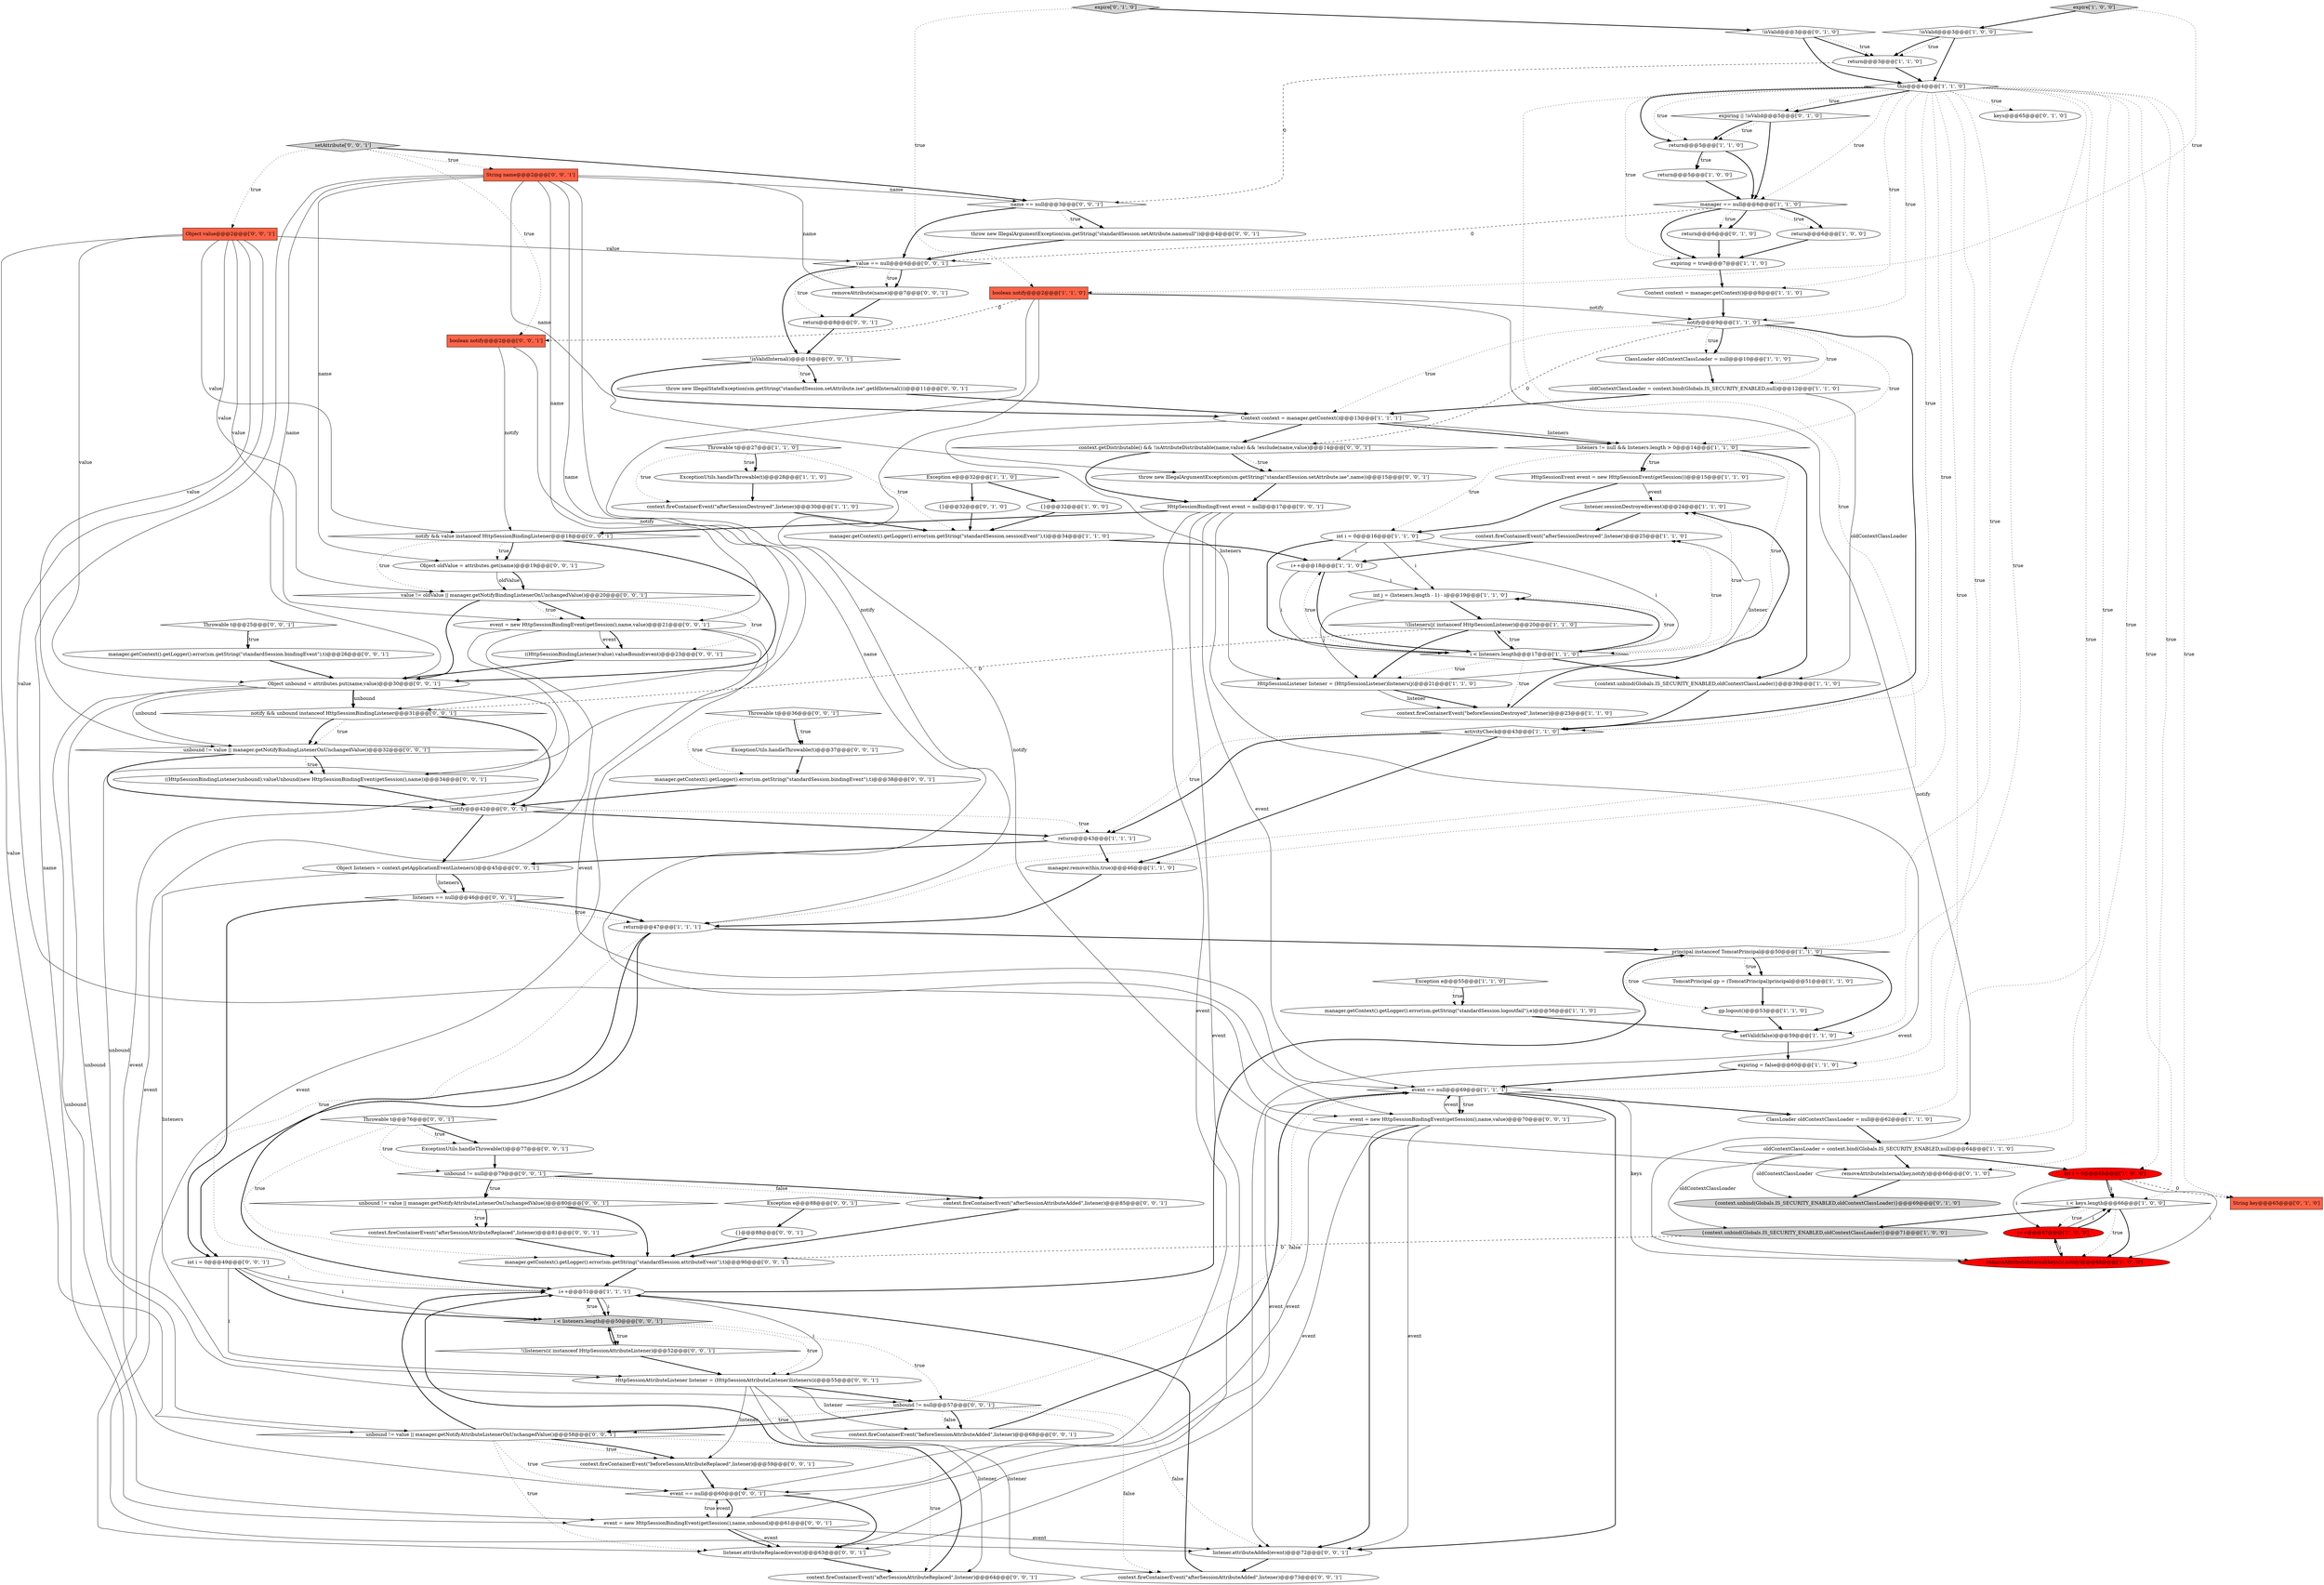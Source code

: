 digraph {
107 [style = filled, label = "throw new IllegalArgumentException(sm.getString(\"standardSession.setAttribute.namenull\"))@@@4@@@['0', '0', '1']", fillcolor = white, shape = ellipse image = "AAA0AAABBB3BBB"];
108 [style = filled, label = "context.fireContainerEvent(\"afterSessionAttributeReplaced\",listener)@@@81@@@['0', '0', '1']", fillcolor = white, shape = ellipse image = "AAA0AAABBB3BBB"];
56 [style = filled, label = "removeAttributeInternal(key,notify)@@@66@@@['0', '1', '0']", fillcolor = white, shape = ellipse image = "AAA0AAABBB2BBB"];
59 [style = filled, label = "return@@@6@@@['0', '1', '0']", fillcolor = white, shape = ellipse image = "AAA0AAABBB2BBB"];
96 [style = filled, label = "listeners == null@@@46@@@['0', '0', '1']", fillcolor = white, shape = diamond image = "AAA0AAABBB3BBB"];
75 [style = filled, label = "unbound != value || manager.getNotifyBindingListenerOnUnchangedValue()@@@32@@@['0', '0', '1']", fillcolor = white, shape = diamond image = "AAA0AAABBB3BBB"];
11 [style = filled, label = "expiring = true@@@7@@@['1', '1', '0']", fillcolor = white, shape = ellipse image = "AAA0AAABBB1BBB"];
87 [style = filled, label = "return@@@8@@@['0', '0', '1']", fillcolor = white, shape = ellipse image = "AAA0AAABBB3BBB"];
77 [style = filled, label = "((HttpSessionBindingListener)unbound).valueUnbound(new HttpSessionBindingEvent(getSession(),name))@@@34@@@['0', '0', '1']", fillcolor = white, shape = ellipse image = "AAA0AAABBB3BBB"];
113 [style = filled, label = "ExceptionUtils.handleThrowable(t)@@@77@@@['0', '0', '1']", fillcolor = white, shape = ellipse image = "AAA0AAABBB3BBB"];
114 [style = filled, label = "manager.getContext().getLogger().error(sm.getString(\"standardSession.bindingEvent\"),t)@@@26@@@['0', '0', '1']", fillcolor = white, shape = ellipse image = "AAA0AAABBB3BBB"];
10 [style = filled, label = "i < keys.length@@@66@@@['1', '0', '0']", fillcolor = white, shape = diamond image = "AAA0AAABBB1BBB"];
64 [style = filled, label = "context.fireContainerEvent(\"afterSessionAttributeAdded\",listener)@@@85@@@['0', '0', '1']", fillcolor = white, shape = ellipse image = "AAA0AAABBB3BBB"];
52 [style = filled, label = "expire['1', '0', '0']", fillcolor = lightgray, shape = diamond image = "AAA0AAABBB1BBB"];
100 [style = filled, label = "Object listeners = context.getApplicationEventListeners()@@@45@@@['0', '0', '1']", fillcolor = white, shape = ellipse image = "AAA0AAABBB3BBB"];
1 [style = filled, label = "i++@@@67@@@['1', '0', '0']", fillcolor = red, shape = ellipse image = "AAA1AAABBB1BBB"];
39 [style = filled, label = "this@@@4@@@['1', '1', '0']", fillcolor = white, shape = diamond image = "AAA0AAABBB1BBB"];
67 [style = filled, label = "unbound != value || manager.getNotifyAttributeListenerOnUnchangedValue()@@@58@@@['0', '0', '1']", fillcolor = white, shape = diamond image = "AAA0AAABBB3BBB"];
60 [style = filled, label = "String key@@@65@@@['0', '1', '0']", fillcolor = tomato, shape = box image = "AAA1AAABBB2BBB"];
31 [style = filled, label = "return@@@5@@@['1', '1', '0']", fillcolor = white, shape = ellipse image = "AAA0AAABBB1BBB"];
12 [style = filled, label = "principal instanceof TomcatPrincipal@@@50@@@['1', '1', '0']", fillcolor = white, shape = diamond image = "AAA0AAABBB1BBB"];
103 [style = filled, label = "boolean notify@@@2@@@['0', '0', '1']", fillcolor = tomato, shape = box image = "AAA0AAABBB3BBB"];
16 [style = filled, label = "manager.remove(this,true)@@@46@@@['1', '1', '0']", fillcolor = white, shape = ellipse image = "AAA0AAABBB1BBB"];
53 [style = filled, label = "{}@@@32@@@['0', '1', '0']", fillcolor = white, shape = ellipse image = "AAA0AAABBB2BBB"];
105 [style = filled, label = "Throwable t@@@36@@@['0', '0', '1']", fillcolor = white, shape = diamond image = "AAA0AAABBB3BBB"];
44 [style = filled, label = "context.fireContainerEvent(\"afterSessionDestroyed\",listener)@@@30@@@['1', '1', '0']", fillcolor = white, shape = ellipse image = "AAA0AAABBB1BBB"];
57 [style = filled, label = "expire['0', '1', '0']", fillcolor = lightgray, shape = diamond image = "AAA0AAABBB2BBB"];
46 [style = filled, label = "i++@@@18@@@['1', '1', '0']", fillcolor = white, shape = ellipse image = "AAA0AAABBB1BBB"];
23 [style = filled, label = "ClassLoader oldContextClassLoader = null@@@10@@@['1', '1', '0']", fillcolor = white, shape = ellipse image = "AAA0AAABBB1BBB"];
24 [style = filled, label = "Throwable t@@@27@@@['1', '1', '0']", fillcolor = white, shape = diamond image = "AAA0AAABBB1BBB"];
14 [style = filled, label = "setValid(false)@@@59@@@['1', '1', '0']", fillcolor = white, shape = ellipse image = "AAA0AAABBB1BBB"];
50 [style = filled, label = "ClassLoader oldContextClassLoader = null@@@62@@@['1', '1', '0']", fillcolor = white, shape = ellipse image = "AAA0AAABBB1BBB"];
112 [style = filled, label = "!isValidInternal()@@@10@@@['0', '0', '1']", fillcolor = white, shape = diamond image = "AAA0AAABBB3BBB"];
90 [style = filled, label = "Exception e@@@88@@@['0', '0', '1']", fillcolor = white, shape = diamond image = "AAA0AAABBB3BBB"];
104 [style = filled, label = "throw new IllegalArgumentException(sm.getString(\"standardSession.setAttribute.iae\",name))@@@15@@@['0', '0', '1']", fillcolor = white, shape = ellipse image = "AAA0AAABBB3BBB"];
3 [style = filled, label = "i++@@@51@@@['1', '1', '1']", fillcolor = white, shape = ellipse image = "AAA0AAABBB1BBB"];
63 [style = filled, label = "i < listeners.length@@@50@@@['0', '0', '1']", fillcolor = lightgray, shape = diamond image = "AAA0AAABBB3BBB"];
65 [style = filled, label = "event == null@@@60@@@['0', '0', '1']", fillcolor = white, shape = diamond image = "AAA0AAABBB3BBB"];
61 [style = filled, label = "{context.unbind(Globals.IS_SECURITY_ENABLED,oldContextClassLoader)}@@@69@@@['0', '1', '0']", fillcolor = lightgray, shape = ellipse image = "AAA0AAABBB2BBB"];
91 [style = filled, label = "value == null@@@6@@@['0', '0', '1']", fillcolor = white, shape = diamond image = "AAA0AAABBB3BBB"];
19 [style = filled, label = "activityCheck@@@43@@@['1', '1', '0']", fillcolor = white, shape = diamond image = "AAA0AAABBB1BBB"];
25 [style = filled, label = "int i = 0@@@65@@@['1', '0', '0']", fillcolor = red, shape = ellipse image = "AAA1AAABBB1BBB"];
84 [style = filled, label = "{}@@@88@@@['0', '0', '1']", fillcolor = white, shape = ellipse image = "AAA0AAABBB3BBB"];
42 [style = filled, label = "oldContextClassLoader = context.bind(Globals.IS_SECURITY_ENABLED,null)@@@64@@@['1', '1', '0']", fillcolor = white, shape = ellipse image = "AAA0AAABBB1BBB"];
33 [style = filled, label = "return@@@43@@@['1', '1', '1']", fillcolor = white, shape = ellipse image = "AAA0AAABBB1BBB"];
47 [style = filled, label = "manager.getContext().getLogger().error(sm.getString(\"standardSession.logoutfail\"),e)@@@56@@@['1', '1', '0']", fillcolor = white, shape = ellipse image = "AAA0AAABBB1BBB"];
40 [style = filled, label = "{context.unbind(Globals.IS_SECURITY_ENABLED,oldContextClassLoader)}@@@39@@@['1', '1', '0']", fillcolor = white, shape = ellipse image = "AAA0AAABBB1BBB"];
48 [style = filled, label = "listener.sessionDestroyed(event)@@@24@@@['1', '1', '0']", fillcolor = white, shape = ellipse image = "AAA0AAABBB1BBB"];
38 [style = filled, label = "return@@@3@@@['1', '1', '0']", fillcolor = white, shape = ellipse image = "AAA0AAABBB1BBB"];
89 [style = filled, label = "value != oldValue || manager.getNotifyBindingListenerOnUnchangedValue()@@@20@@@['0', '0', '1']", fillcolor = white, shape = diamond image = "AAA0AAABBB3BBB"];
101 [style = filled, label = "unbound != null@@@79@@@['0', '0', '1']", fillcolor = white, shape = diamond image = "AAA0AAABBB3BBB"];
111 [style = filled, label = "setAttribute['0', '0', '1']", fillcolor = lightgray, shape = diamond image = "AAA0AAABBB3BBB"];
69 [style = filled, label = "!notify@@@42@@@['0', '0', '1']", fillcolor = white, shape = diamond image = "AAA0AAABBB3BBB"];
58 [style = filled, label = "keys@@@65@@@['0', '1', '0']", fillcolor = white, shape = ellipse image = "AAA0AAABBB2BBB"];
76 [style = filled, label = "unbound != value || manager.getNotifyAttributeListenerOnUnchangedValue()@@@80@@@['0', '0', '1']", fillcolor = white, shape = diamond image = "AAA0AAABBB3BBB"];
21 [style = filled, label = "boolean notify@@@2@@@['1', '1', '0']", fillcolor = tomato, shape = box image = "AAA0AAABBB1BBB"];
41 [style = filled, label = "expiring = false@@@60@@@['1', '1', '0']", fillcolor = white, shape = ellipse image = "AAA0AAABBB1BBB"];
35 [style = filled, label = "removeAttributeInternal(keys(i(,notify)@@@68@@@['1', '0', '0']", fillcolor = red, shape = ellipse image = "AAA1AAABBB1BBB"];
20 [style = filled, label = "return@@@47@@@['1', '1', '1']", fillcolor = white, shape = ellipse image = "AAA0AAABBB1BBB"];
13 [style = filled, label = "return@@@5@@@['1', '0', '0']", fillcolor = white, shape = ellipse image = "AAA0AAABBB1BBB"];
74 [style = filled, label = "manager.getContext().getLogger().error(sm.getString(\"standardSession.attributeEvent\"),t)@@@90@@@['0', '0', '1']", fillcolor = white, shape = ellipse image = "AAA0AAABBB3BBB"];
54 [style = filled, label = "expiring || !isValid@@@5@@@['0', '1', '0']", fillcolor = white, shape = diamond image = "AAA0AAABBB2BBB"];
17 [style = filled, label = "Context context = manager.getContext()@@@8@@@['1', '1', '0']", fillcolor = white, shape = ellipse image = "AAA0AAABBB1BBB"];
88 [style = filled, label = "context.fireContainerEvent(\"afterSessionAttributeReplaced\",listener)@@@64@@@['0', '0', '1']", fillcolor = white, shape = ellipse image = "AAA0AAABBB3BBB"];
116 [style = filled, label = "event = new HttpSessionBindingEvent(getSession(),name,value)@@@21@@@['0', '0', '1']", fillcolor = white, shape = ellipse image = "AAA0AAABBB3BBB"];
55 [style = filled, label = "!isValid@@@3@@@['0', '1', '0']", fillcolor = white, shape = diamond image = "AAA0AAABBB2BBB"];
71 [style = filled, label = "notify && value instanceof HttpSessionBindingListener@@@18@@@['0', '0', '1']", fillcolor = white, shape = diamond image = "AAA0AAABBB3BBB"];
2 [style = filled, label = "HttpSessionEvent event = new HttpSessionEvent(getSession())@@@15@@@['1', '1', '0']", fillcolor = white, shape = ellipse image = "AAA0AAABBB1BBB"];
51 [style = filled, label = "int j = (listeners.length - 1) - i@@@19@@@['1', '1', '0']", fillcolor = white, shape = ellipse image = "AAA0AAABBB1BBB"];
37 [style = filled, label = "Exception e@@@32@@@['1', '1', '0']", fillcolor = white, shape = diamond image = "AAA0AAABBB1BBB"];
4 [style = filled, label = "gp.logout()@@@53@@@['1', '1', '0']", fillcolor = white, shape = ellipse image = "AAA0AAABBB1BBB"];
66 [style = filled, label = "((HttpSessionBindingListener)value).valueBound(event)@@@23@@@['0', '0', '1']", fillcolor = white, shape = ellipse image = "AAA0AAABBB3BBB"];
79 [style = filled, label = "context.fireContainerEvent(\"afterSessionAttributeAdded\",listener)@@@73@@@['0', '0', '1']", fillcolor = white, shape = ellipse image = "AAA0AAABBB3BBB"];
30 [style = filled, label = "int i = 0@@@16@@@['1', '1', '0']", fillcolor = white, shape = ellipse image = "AAA0AAABBB1BBB"];
62 [style = filled, label = "removeAttribute(name)@@@7@@@['0', '0', '1']", fillcolor = white, shape = ellipse image = "AAA0AAABBB3BBB"];
8 [style = filled, label = "return@@@6@@@['1', '0', '0']", fillcolor = white, shape = ellipse image = "AAA0AAABBB1BBB"];
80 [style = filled, label = "Throwable t@@@76@@@['0', '0', '1']", fillcolor = white, shape = diamond image = "AAA0AAABBB3BBB"];
15 [style = filled, label = "{context.unbind(Globals.IS_SECURITY_ENABLED,oldContextClassLoader)}@@@71@@@['1', '0', '0']", fillcolor = lightgray, shape = ellipse image = "AAA0AAABBB1BBB"];
26 [style = filled, label = "event == null@@@69@@@['1', '1', '1']", fillcolor = white, shape = diamond image = "AAA0AAABBB1BBB"];
83 [style = filled, label = "throw new IllegalStateException(sm.getString(\"standardSession.setAttribute.ise\",getIdInternal()))@@@11@@@['0', '0', '1']", fillcolor = white, shape = ellipse image = "AAA0AAABBB3BBB"];
106 [style = filled, label = "unbound != null@@@57@@@['0', '0', '1']", fillcolor = white, shape = diamond image = "AAA0AAABBB3BBB"];
70 [style = filled, label = "event = new HttpSessionBindingEvent(getSession(),name,value)@@@70@@@['0', '0', '1']", fillcolor = white, shape = ellipse image = "AAA0AAABBB3BBB"];
94 [style = filled, label = "manager.getContext().getLogger().error(sm.getString(\"standardSession.bindingEvent\"),t)@@@38@@@['0', '0', '1']", fillcolor = white, shape = ellipse image = "AAA0AAABBB3BBB"];
78 [style = filled, label = "!(listeners(i( instanceof HttpSessionAttributeListener)@@@52@@@['0', '0', '1']", fillcolor = white, shape = diamond image = "AAA0AAABBB3BBB"];
99 [style = filled, label = "context.fireContainerEvent(\"beforeSessionAttributeAdded\",listener)@@@68@@@['0', '0', '1']", fillcolor = white, shape = ellipse image = "AAA0AAABBB3BBB"];
72 [style = filled, label = "listener.attributeAdded(event)@@@72@@@['0', '0', '1']", fillcolor = white, shape = ellipse image = "AAA0AAABBB3BBB"];
9 [style = filled, label = "context.fireContainerEvent(\"afterSessionDestroyed\",listener)@@@25@@@['1', '1', '0']", fillcolor = white, shape = ellipse image = "AAA0AAABBB1BBB"];
49 [style = filled, label = "!(listeners(j( instanceof HttpSessionListener)@@@20@@@['1', '1', '0']", fillcolor = white, shape = diamond image = "AAA0AAABBB1BBB"];
73 [style = filled, label = "listener.attributeReplaced(event)@@@63@@@['0', '0', '1']", fillcolor = white, shape = ellipse image = "AAA0AAABBB3BBB"];
81 [style = filled, label = "String name@@@2@@@['0', '0', '1']", fillcolor = tomato, shape = box image = "AAA0AAABBB3BBB"];
86 [style = filled, label = "HttpSessionAttributeListener listener = (HttpSessionAttributeListener)listeners(i(@@@55@@@['0', '0', '1']", fillcolor = white, shape = ellipse image = "AAA0AAABBB3BBB"];
32 [style = filled, label = "{}@@@32@@@['1', '0', '0']", fillcolor = white, shape = ellipse image = "AAA0AAABBB1BBB"];
34 [style = filled, label = "listeners != null && listeners.length > 0@@@14@@@['1', '1', '0']", fillcolor = white, shape = diamond image = "AAA0AAABBB1BBB"];
6 [style = filled, label = "Context context = manager.getContext()@@@13@@@['1', '1', '1']", fillcolor = white, shape = ellipse image = "AAA0AAABBB1BBB"];
97 [style = filled, label = "notify && unbound instanceof HttpSessionBindingListener@@@31@@@['0', '0', '1']", fillcolor = white, shape = diamond image = "AAA0AAABBB3BBB"];
36 [style = filled, label = "manager == null@@@6@@@['1', '1', '0']", fillcolor = white, shape = diamond image = "AAA0AAABBB1BBB"];
92 [style = filled, label = "Throwable t@@@25@@@['0', '0', '1']", fillcolor = white, shape = diamond image = "AAA0AAABBB3BBB"];
43 [style = filled, label = "HttpSessionListener listener = (HttpSessionListener)listeners(j(@@@21@@@['1', '1', '0']", fillcolor = white, shape = ellipse image = "AAA0AAABBB1BBB"];
5 [style = filled, label = "notify@@@9@@@['1', '1', '0']", fillcolor = white, shape = diamond image = "AAA0AAABBB1BBB"];
22 [style = filled, label = "manager.getContext().getLogger().error(sm.getString(\"standardSession.sessionEvent\"),t)@@@34@@@['1', '1', '0']", fillcolor = white, shape = ellipse image = "AAA0AAABBB1BBB"];
29 [style = filled, label = "i < listeners.length@@@17@@@['1', '1', '0']", fillcolor = white, shape = diamond image = "AAA0AAABBB1BBB"];
18 [style = filled, label = "context.fireContainerEvent(\"beforeSessionDestroyed\",listener)@@@23@@@['1', '1', '0']", fillcolor = white, shape = ellipse image = "AAA0AAABBB1BBB"];
28 [style = filled, label = "!isValid@@@3@@@['1', '0', '0']", fillcolor = white, shape = diamond image = "AAA0AAABBB1BBB"];
45 [style = filled, label = "Exception e@@@55@@@['1', '1', '0']", fillcolor = white, shape = diamond image = "AAA0AAABBB1BBB"];
0 [style = filled, label = "ExceptionUtils.handleThrowable(t)@@@28@@@['1', '1', '0']", fillcolor = white, shape = ellipse image = "AAA0AAABBB1BBB"];
109 [style = filled, label = "event = new HttpSessionBindingEvent(getSession(),name,unbound)@@@61@@@['0', '0', '1']", fillcolor = white, shape = ellipse image = "AAA0AAABBB3BBB"];
102 [style = filled, label = "Object value@@@2@@@['0', '0', '1']", fillcolor = tomato, shape = box image = "AAA0AAABBB3BBB"];
82 [style = filled, label = "Object oldValue = attributes.get(name)@@@19@@@['0', '0', '1']", fillcolor = white, shape = ellipse image = "AAA0AAABBB3BBB"];
98 [style = filled, label = "context.getDistributable() && !isAttributeDistributable(name,value) && !exclude(name,value)@@@14@@@['0', '0', '1']", fillcolor = white, shape = diamond image = "AAA0AAABBB3BBB"];
68 [style = filled, label = "name == null@@@3@@@['0', '0', '1']", fillcolor = white, shape = diamond image = "AAA0AAABBB3BBB"];
115 [style = filled, label = "ExceptionUtils.handleThrowable(t)@@@37@@@['0', '0', '1']", fillcolor = white, shape = ellipse image = "AAA0AAABBB3BBB"];
85 [style = filled, label = "HttpSessionBindingEvent event = null@@@17@@@['0', '0', '1']", fillcolor = white, shape = ellipse image = "AAA0AAABBB3BBB"];
110 [style = filled, label = "context.fireContainerEvent(\"beforeSessionAttributeReplaced\",listener)@@@59@@@['0', '0', '1']", fillcolor = white, shape = ellipse image = "AAA0AAABBB3BBB"];
7 [style = filled, label = "TomcatPrincipal gp = (TomcatPrincipal)principal@@@51@@@['1', '1', '0']", fillcolor = white, shape = ellipse image = "AAA0AAABBB1BBB"];
27 [style = filled, label = "oldContextClassLoader = context.bind(Globals.IS_SECURITY_ENABLED,null)@@@12@@@['1', '1', '0']", fillcolor = white, shape = ellipse image = "AAA0AAABBB1BBB"];
93 [style = filled, label = "Object unbound = attributes.put(name,value)@@@30@@@['0', '0', '1']", fillcolor = white, shape = ellipse image = "AAA0AAABBB3BBB"];
95 [style = filled, label = "int i = 0@@@49@@@['0', '0', '1']", fillcolor = white, shape = ellipse image = "AAA0AAABBB3BBB"];
116->73 [style = solid, label="event"];
36->8 [style = dotted, label="true"];
63->3 [style = dotted, label="true"];
29->43 [style = dotted, label="true"];
29->9 [style = dotted, label="true"];
39->36 [style = dotted, label="true"];
32->22 [style = bold, label=""];
36->59 [style = bold, label=""];
109->26 [style = solid, label="event"];
89->116 [style = bold, label=""];
87->112 [style = bold, label=""];
111->103 [style = dotted, label="true"];
91->112 [style = bold, label=""];
20->95 [style = bold, label=""];
29->48 [style = dotted, label="true"];
93->67 [style = solid, label="unbound"];
39->11 [style = dotted, label="true"];
5->23 [style = dotted, label="true"];
29->49 [style = dotted, label="true"];
101->64 [style = dotted, label="false"];
28->38 [style = bold, label=""];
34->29 [style = dotted, label="true"];
68->91 [style = bold, label=""];
10->35 [style = bold, label=""];
107->91 [style = bold, label=""];
38->68 [style = dashed, label="0"];
49->97 [style = dashed, label="0"];
34->2 [style = dotted, label="true"];
106->79 [style = dotted, label="false"];
39->54 [style = bold, label=""];
109->73 [style = bold, label=""];
102->67 [style = solid, label="value"];
43->18 [style = bold, label=""];
39->42 [style = dotted, label="true"];
96->20 [style = bold, label=""];
38->39 [style = bold, label=""];
111->81 [style = dotted, label="true"];
89->93 [style = bold, label=""];
36->11 [style = bold, label=""];
30->29 [style = bold, label=""];
12->7 [style = bold, label=""];
81->93 [style = solid, label="name"];
108->74 [style = bold, label=""];
110->65 [style = bold, label=""];
52->28 [style = bold, label=""];
88->3 [style = bold, label=""];
54->31 [style = dotted, label="true"];
37->53 [style = bold, label=""];
2->48 [style = solid, label="event"];
90->84 [style = bold, label=""];
106->67 [style = dotted, label="true"];
85->71 [style = bold, label=""];
83->6 [style = bold, label=""];
34->2 [style = bold, label=""];
105->94 [style = dotted, label="true"];
39->31 [style = bold, label=""];
102->75 [style = solid, label="value"];
30->51 [style = solid, label="i"];
13->36 [style = bold, label=""];
37->32 [style = bold, label=""];
116->26 [style = solid, label="event"];
39->5 [style = dotted, label="true"];
25->10 [style = bold, label=""];
114->93 [style = bold, label=""];
75->77 [style = bold, label=""];
10->1 [style = dotted, label="true"];
96->20 [style = dotted, label="true"];
67->3 [style = bold, label=""];
81->116 [style = solid, label="name"];
8->11 [style = bold, label=""];
42->61 [style = solid, label="oldContextClassLoader"];
85->72 [style = solid, label="event"];
29->51 [style = bold, label=""];
51->43 [style = solid, label="j"];
102->93 [style = solid, label="value"];
102->116 [style = solid, label="value"];
80->113 [style = bold, label=""];
86->99 [style = solid, label="listener"];
17->5 [style = bold, label=""];
29->18 [style = dotted, label="true"];
33->16 [style = bold, label=""];
22->46 [style = bold, label=""];
93->109 [style = solid, label="unbound"];
81->77 [style = solid, label="name"];
46->29 [style = solid, label="i"];
71->89 [style = dotted, label="true"];
85->26 [style = solid, label="event"];
39->25 [style = dotted, label="true"];
5->23 [style = bold, label=""];
52->21 [style = dotted, label="true"];
25->1 [style = solid, label="i"];
25->35 [style = solid, label="i"];
82->89 [style = solid, label="oldValue"];
95->63 [style = solid, label="i"];
24->0 [style = bold, label=""];
57->55 [style = bold, label=""];
63->78 [style = bold, label=""];
39->26 [style = dotted, label="true"];
86->110 [style = solid, label="listener"];
63->86 [style = dotted, label="true"];
6->98 [style = bold, label=""];
105->115 [style = bold, label=""];
99->26 [style = bold, label=""];
5->6 [style = dotted, label="true"];
19->33 [style = dotted, label="true"];
64->74 [style = bold, label=""];
98->104 [style = dotted, label="true"];
111->102 [style = dotted, label="true"];
55->38 [style = bold, label=""];
20->3 [style = bold, label=""];
75->69 [style = bold, label=""];
3->63 [style = bold, label=""];
26->70 [style = bold, label=""];
78->86 [style = bold, label=""];
70->26 [style = solid, label="event"];
59->11 [style = bold, label=""];
106->99 [style = bold, label=""];
85->73 [style = solid, label="event"];
109->73 [style = solid, label="event"];
5->34 [style = dotted, label="true"];
65->109 [style = bold, label=""];
71->93 [style = bold, label=""];
42->56 [style = bold, label=""];
24->22 [style = dotted, label="true"];
101->64 [style = bold, label=""];
33->100 [style = bold, label=""];
109->65 [style = solid, label="event"];
24->0 [style = dotted, label="true"];
74->3 [style = bold, label=""];
1->10 [style = solid, label="i"];
12->14 [style = bold, label=""];
68->107 [style = bold, label=""];
20->3 [style = dotted, label="true"];
11->17 [style = bold, label=""];
29->40 [style = bold, label=""];
39->10 [style = dotted, label="true"];
81->70 [style = solid, label="name"];
12->4 [style = dotted, label="true"];
28->38 [style = dotted, label="true"];
0->44 [style = bold, label=""];
44->22 [style = bold, label=""];
109->72 [style = solid, label="event"];
6->43 [style = solid, label="listeners"];
12->7 [style = dotted, label="true"];
39->20 [style = dotted, label="true"];
16->20 [style = bold, label=""];
97->75 [style = dotted, label="true"];
39->58 [style = dotted, label="true"];
98->85 [style = bold, label=""];
69->100 [style = bold, label=""];
94->69 [style = bold, label=""];
82->89 [style = bold, label=""];
65->73 [style = bold, label=""];
67->65 [style = dotted, label="true"];
39->31 [style = dotted, label="true"];
19->33 [style = bold, label=""];
26->35 [style = solid, label="keys"];
89->116 [style = dotted, label="true"];
4->14 [style = bold, label=""];
57->21 [style = dotted, label="true"];
5->98 [style = dashed, label="0"];
6->34 [style = bold, label=""];
34->40 [style = bold, label=""];
39->50 [style = dotted, label="true"];
101->76 [style = dotted, label="true"];
25->60 [style = dashed, label="0"];
100->96 [style = solid, label="listeners"];
85->65 [style = solid, label="event"];
28->39 [style = bold, label=""];
31->13 [style = bold, label=""];
42->25 [style = bold, label=""];
79->3 [style = bold, label=""];
70->73 [style = solid, label="event"];
21->35 [style = solid, label="notify"];
24->44 [style = dotted, label="true"];
9->46 [style = bold, label=""];
77->69 [style = bold, label=""];
40->19 [style = bold, label=""];
103->97 [style = solid, label="notify"];
31->36 [style = bold, label=""];
66->93 [style = bold, label=""];
70->65 [style = solid, label="event"];
93->97 [style = bold, label=""];
106->67 [style = bold, label=""];
81->68 [style = solid, label="name"];
7->4 [style = bold, label=""];
3->12 [style = bold, label=""];
112->83 [style = bold, label=""];
92->114 [style = bold, label=""];
55->39 [style = bold, label=""];
86->106 [style = bold, label=""];
84->74 [style = bold, label=""];
1->35 [style = solid, label="i"];
106->99 [style = dotted, label="false"];
10->35 [style = dotted, label="true"];
67->110 [style = dotted, label="true"];
93->97 [style = solid, label="unbound"];
39->14 [style = dotted, label="true"];
6->34 [style = solid, label="listeners"];
95->86 [style = solid, label="i"];
67->73 [style = dotted, label="true"];
70->72 [style = solid, label="event"];
46->29 [style = bold, label=""];
91->87 [style = dotted, label="true"];
5->19 [style = bold, label=""];
19->16 [style = bold, label=""];
103->71 [style = solid, label="notify"];
26->72 [style = bold, label=""];
76->74 [style = bold, label=""];
95->3 [style = solid, label="i"];
39->17 [style = dotted, label="true"];
63->78 [style = dotted, label="true"];
18->48 [style = bold, label=""];
35->1 [style = bold, label=""];
50->42 [style = bold, label=""];
102->91 [style = solid, label="value"];
54->36 [style = bold, label=""];
101->76 [style = bold, label=""];
111->68 [style = bold, label=""];
76->108 [style = bold, label=""];
93->106 [style = solid, label="unbound"];
116->65 [style = solid, label="event"];
116->72 [style = solid, label="event"];
5->27 [style = dotted, label="true"];
100->86 [style = solid, label="listeners"];
80->113 [style = dotted, label="true"];
36->8 [style = bold, label=""];
25->10 [style = solid, label="i"];
31->13 [style = dotted, label="true"];
70->72 [style = bold, label=""];
42->15 [style = solid, label="oldContextClassLoader"];
98->104 [style = bold, label=""];
105->115 [style = dotted, label="true"];
3->86 [style = solid, label="i"];
39->12 [style = dotted, label="true"];
34->30 [style = dotted, label="true"];
29->51 [style = dotted, label="true"];
78->63 [style = bold, label=""];
39->60 [style = dotted, label="true"];
45->47 [style = dotted, label="true"];
14->41 [style = bold, label=""];
81->82 [style = solid, label="name"];
86->79 [style = solid, label="listener"];
39->54 [style = dotted, label="true"];
49->29 [style = bold, label=""];
86->88 [style = solid, label="listener"];
30->29 [style = solid, label="i"];
69->33 [style = dotted, label="true"];
104->85 [style = bold, label=""];
96->95 [style = bold, label=""];
112->83 [style = dotted, label="true"];
30->46 [style = solid, label="i"];
3->63 [style = solid, label="i"];
10->15 [style = bold, label=""];
23->27 [style = bold, label=""];
97->69 [style = bold, label=""];
39->19 [style = dotted, label="true"];
21->56 [style = solid, label="notify"];
63->106 [style = dotted, label="true"];
76->108 [style = dotted, label="true"];
95->63 [style = bold, label=""];
48->9 [style = bold, label=""];
100->96 [style = bold, label=""];
56->61 [style = bold, label=""];
81->104 [style = solid, label="name"];
51->49 [style = bold, label=""];
39->16 [style = dotted, label="true"];
53->22 [style = bold, label=""];
102->70 [style = solid, label="value"];
49->43 [style = bold, label=""];
27->6 [style = bold, label=""];
67->88 [style = dotted, label="true"];
75->77 [style = dotted, label="true"];
21->20 [style = solid, label="notify"];
93->75 [style = solid, label="unbound"];
91->62 [style = bold, label=""];
112->6 [style = bold, label=""];
115->94 [style = bold, label=""];
29->46 [style = dotted, label="true"];
68->107 [style = dotted, label="true"];
67->110 [style = bold, label=""];
116->66 [style = solid, label="event"];
71->82 [style = dotted, label="true"];
21->103 [style = dashed, label="0"];
26->70 [style = dotted, label="true"];
116->66 [style = bold, label=""];
73->88 [style = bold, label=""];
106->26 [style = dotted, label="false"];
65->109 [style = dotted, label="true"];
15->74 [style = dashed, label="0"];
43->18 [style = solid, label="listener"];
43->9 [style = solid, label="listener"];
54->31 [style = bold, label=""];
71->82 [style = bold, label=""];
26->50 [style = bold, label=""];
81->62 [style = solid, label="name"];
97->75 [style = bold, label=""];
69->33 [style = bold, label=""];
102->71 [style = solid, label="value"];
62->87 [style = bold, label=""];
39->41 [style = dotted, label="true"];
113->101 [style = bold, label=""];
20->12 [style = bold, label=""];
80->101 [style = dotted, label="true"];
45->47 [style = bold, label=""];
36->91 [style = dashed, label="0"];
72->79 [style = bold, label=""];
102->89 [style = solid, label="value"];
91->62 [style = dotted, label="true"];
55->38 [style = dotted, label="true"];
81->109 [style = solid, label="name"];
39->56 [style = dotted, label="true"];
46->51 [style = solid, label="i"];
36->59 [style = dotted, label="true"];
89->66 [style = dotted, label="true"];
21->5 [style = solid, label="notify"];
2->30 [style = bold, label=""];
27->40 [style = solid, label="oldContextClassLoader"];
41->26 [style = bold, label=""];
92->114 [style = dotted, label="true"];
1->10 [style = bold, label=""];
80->74 [style = dotted, label="true"];
47->14 [style = bold, label=""];
106->72 [style = dotted, label="false"];
}
